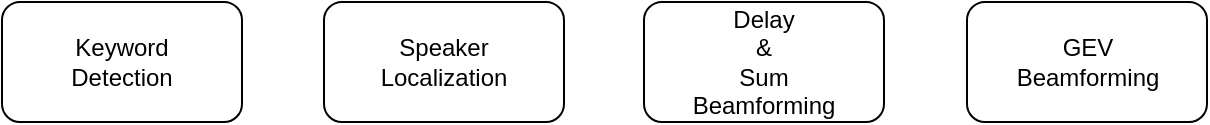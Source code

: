 <mxfile version="10.5.0" type="github"><diagram id="11hvVeXxNROUCZKkEtCG" name="Page-1"><mxGraphModel dx="625" dy="335" grid="1" gridSize="10" guides="1" tooltips="1" connect="1" arrows="1" fold="1" page="1" pageScale="1" pageWidth="1169" pageHeight="827" math="0" shadow="0"><root><mxCell id="0"/><mxCell id="1" parent="0"/><mxCell id="1UxN51Z8YoHTPrD4QQ8p-1" value="&lt;div&gt;Speaker&lt;/div&gt;&lt;div&gt;Localization&lt;br&gt;&lt;/div&gt;" style="rounded=1;whiteSpace=wrap;html=1;comic=0;" vertex="1" parent="1"><mxGeometry x="200" y="160" width="120" height="60" as="geometry"/></mxCell><mxCell id="1UxN51Z8YoHTPrD4QQ8p-2" value="&lt;div&gt;Keyword&lt;/div&gt;&lt;div&gt;Detection&lt;br&gt;&lt;/div&gt;" style="rounded=1;whiteSpace=wrap;html=1;comic=0;" vertex="1" parent="1"><mxGeometry x="39" y="160" width="120" height="60" as="geometry"/></mxCell><mxCell id="1UxN51Z8YoHTPrD4QQ8p-3" value="&lt;div&gt;Delay&lt;/div&gt;&lt;div&gt;&amp;amp;&lt;/div&gt;&lt;div&gt;Sum&lt;/div&gt;&lt;div&gt;Beamforming&lt;br&gt;&lt;/div&gt;" style="rounded=1;whiteSpace=wrap;html=1;comic=0;" vertex="1" parent="1"><mxGeometry x="360" y="160" width="120" height="60" as="geometry"/></mxCell><mxCell id="1UxN51Z8YoHTPrD4QQ8p-4" value="&lt;div&gt;GEV&lt;/div&gt;&lt;div&gt;Beamforming&lt;br&gt;&lt;/div&gt;" style="rounded=1;whiteSpace=wrap;html=1;comic=0;" vertex="1" parent="1"><mxGeometry x="521.5" y="160" width="120" height="60" as="geometry"/></mxCell></root></mxGraphModel></diagram></mxfile>
